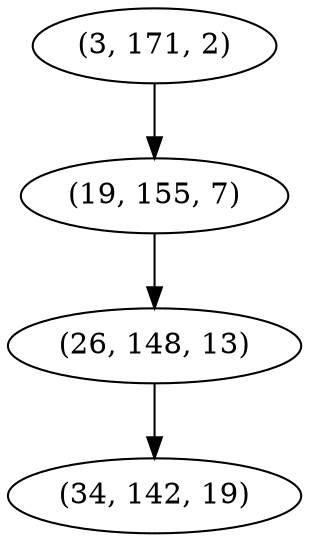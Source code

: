 digraph tree {
    "(3, 171, 2)";
    "(19, 155, 7)";
    "(26, 148, 13)";
    "(34, 142, 19)";
    "(3, 171, 2)" -> "(19, 155, 7)";
    "(19, 155, 7)" -> "(26, 148, 13)";
    "(26, 148, 13)" -> "(34, 142, 19)";
}
